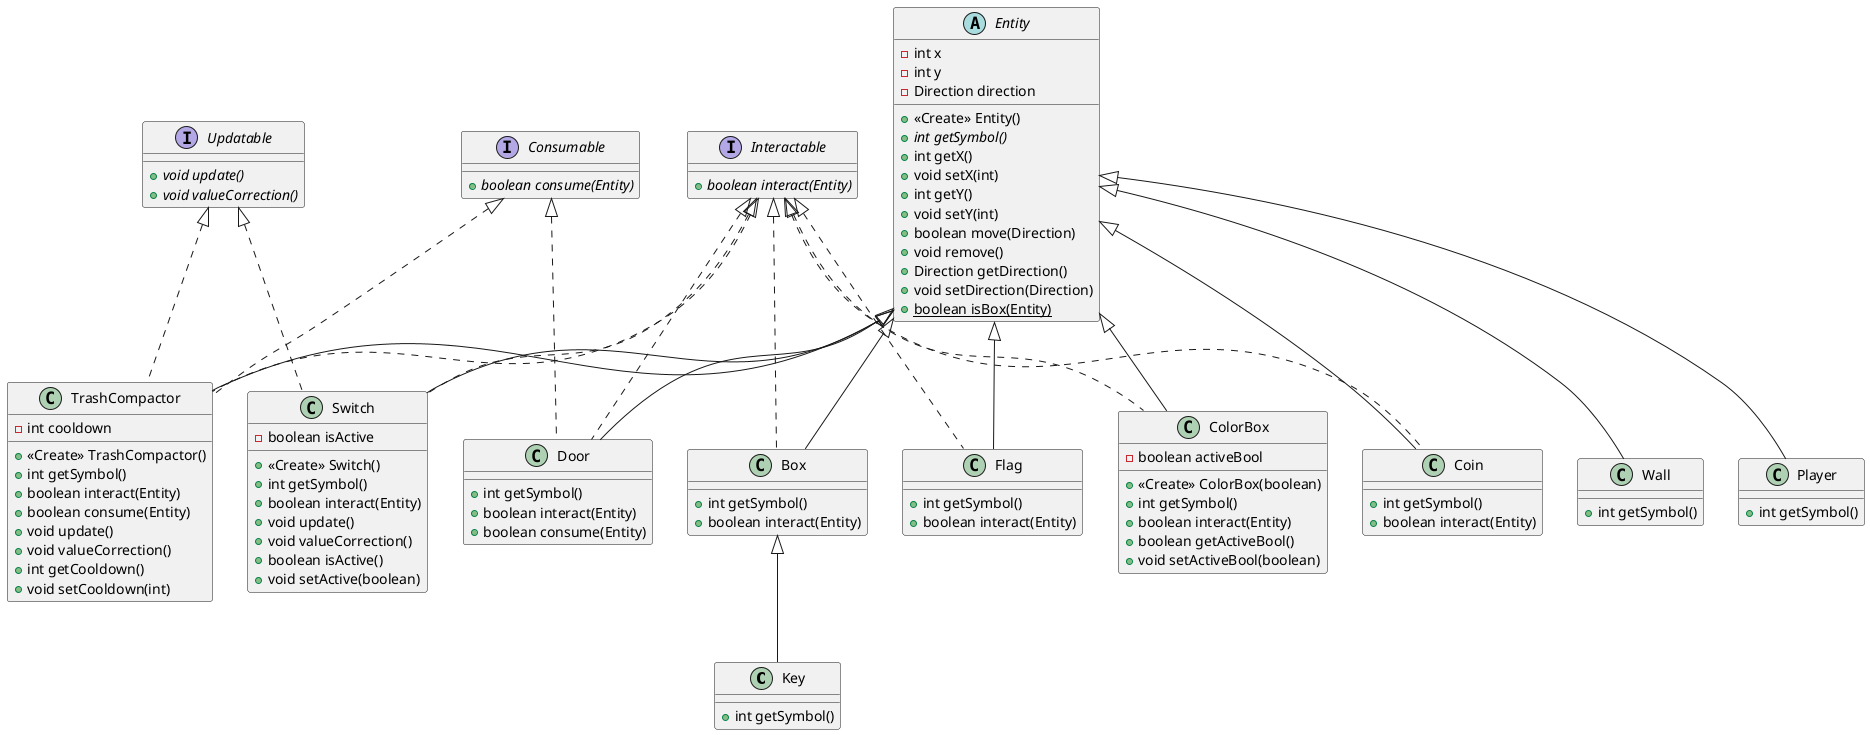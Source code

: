 @startuml
class Key {
+ int getSymbol()
}
class Flag {
+ int getSymbol()
+ boolean interact(Entity)
}
interface Updatable {
+ {abstract}void update()
+ {abstract}void valueCorrection()
}
class Wall {
+ int getSymbol()
}
class Switch {
- boolean isActive
+ <<Create>> Switch()
+ int getSymbol()
+ boolean interact(Entity)
+ void update()
+ void valueCorrection()
+ boolean isActive()
+ void setActive(boolean)
}
class Box {
+ int getSymbol()
+ boolean interact(Entity)
}
class ColorBox {
- boolean activeBool
+ <<Create>> ColorBox(boolean)
+ int getSymbol()
+ boolean interact(Entity)
+ boolean getActiveBool()
+ void setActiveBool(boolean)
}
class Player {
+ int getSymbol()
}
class Coin {
+ int getSymbol()
+ boolean interact(Entity)
}
interface Interactable {
+ {abstract}boolean interact(Entity)
}
abstract class Entity {
- int x
- int y
- Direction direction
+ <<Create>> Entity()
+ {abstract}int getSymbol()
+ int getX()
+ void setX(int)
+ int getY()
+ void setY(int)
+ boolean move(Direction)
+ void remove()
+ Direction getDirection()
+ void setDirection(Direction)
+ {static} boolean isBox(Entity)
}
interface Consumable {
+ {abstract}boolean consume(Entity)
}
class TrashCompactor {
- int cooldown
+ <<Create>> TrashCompactor()
+ int getSymbol()
+ boolean interact(Entity)
+ boolean consume(Entity)
+ void update()
+ void valueCorrection()
+ int getCooldown()
+ void setCooldown(int)
}
class Door {
+ int getSymbol()
+ boolean interact(Entity)
+ boolean consume(Entity)
}


Box <|-- Key
Interactable <|.. Flag
Entity <|-- Flag
Entity <|-- Wall
Interactable <|.. Switch
Updatable <|.. Switch
Entity <|-- Switch
Interactable <|.. Box
Entity <|-- Box
Interactable <|.. ColorBox
Entity <|-- ColorBox
Entity <|-- Player
Interactable <|.. Coin
Entity <|-- Coin
Interactable <|.. TrashCompactor
Consumable <|.. TrashCompactor
Updatable <|.. TrashCompactor
Entity <|-- TrashCompactor
Interactable <|.. Door
Consumable <|.. Door
Entity <|-- Door
@enduml